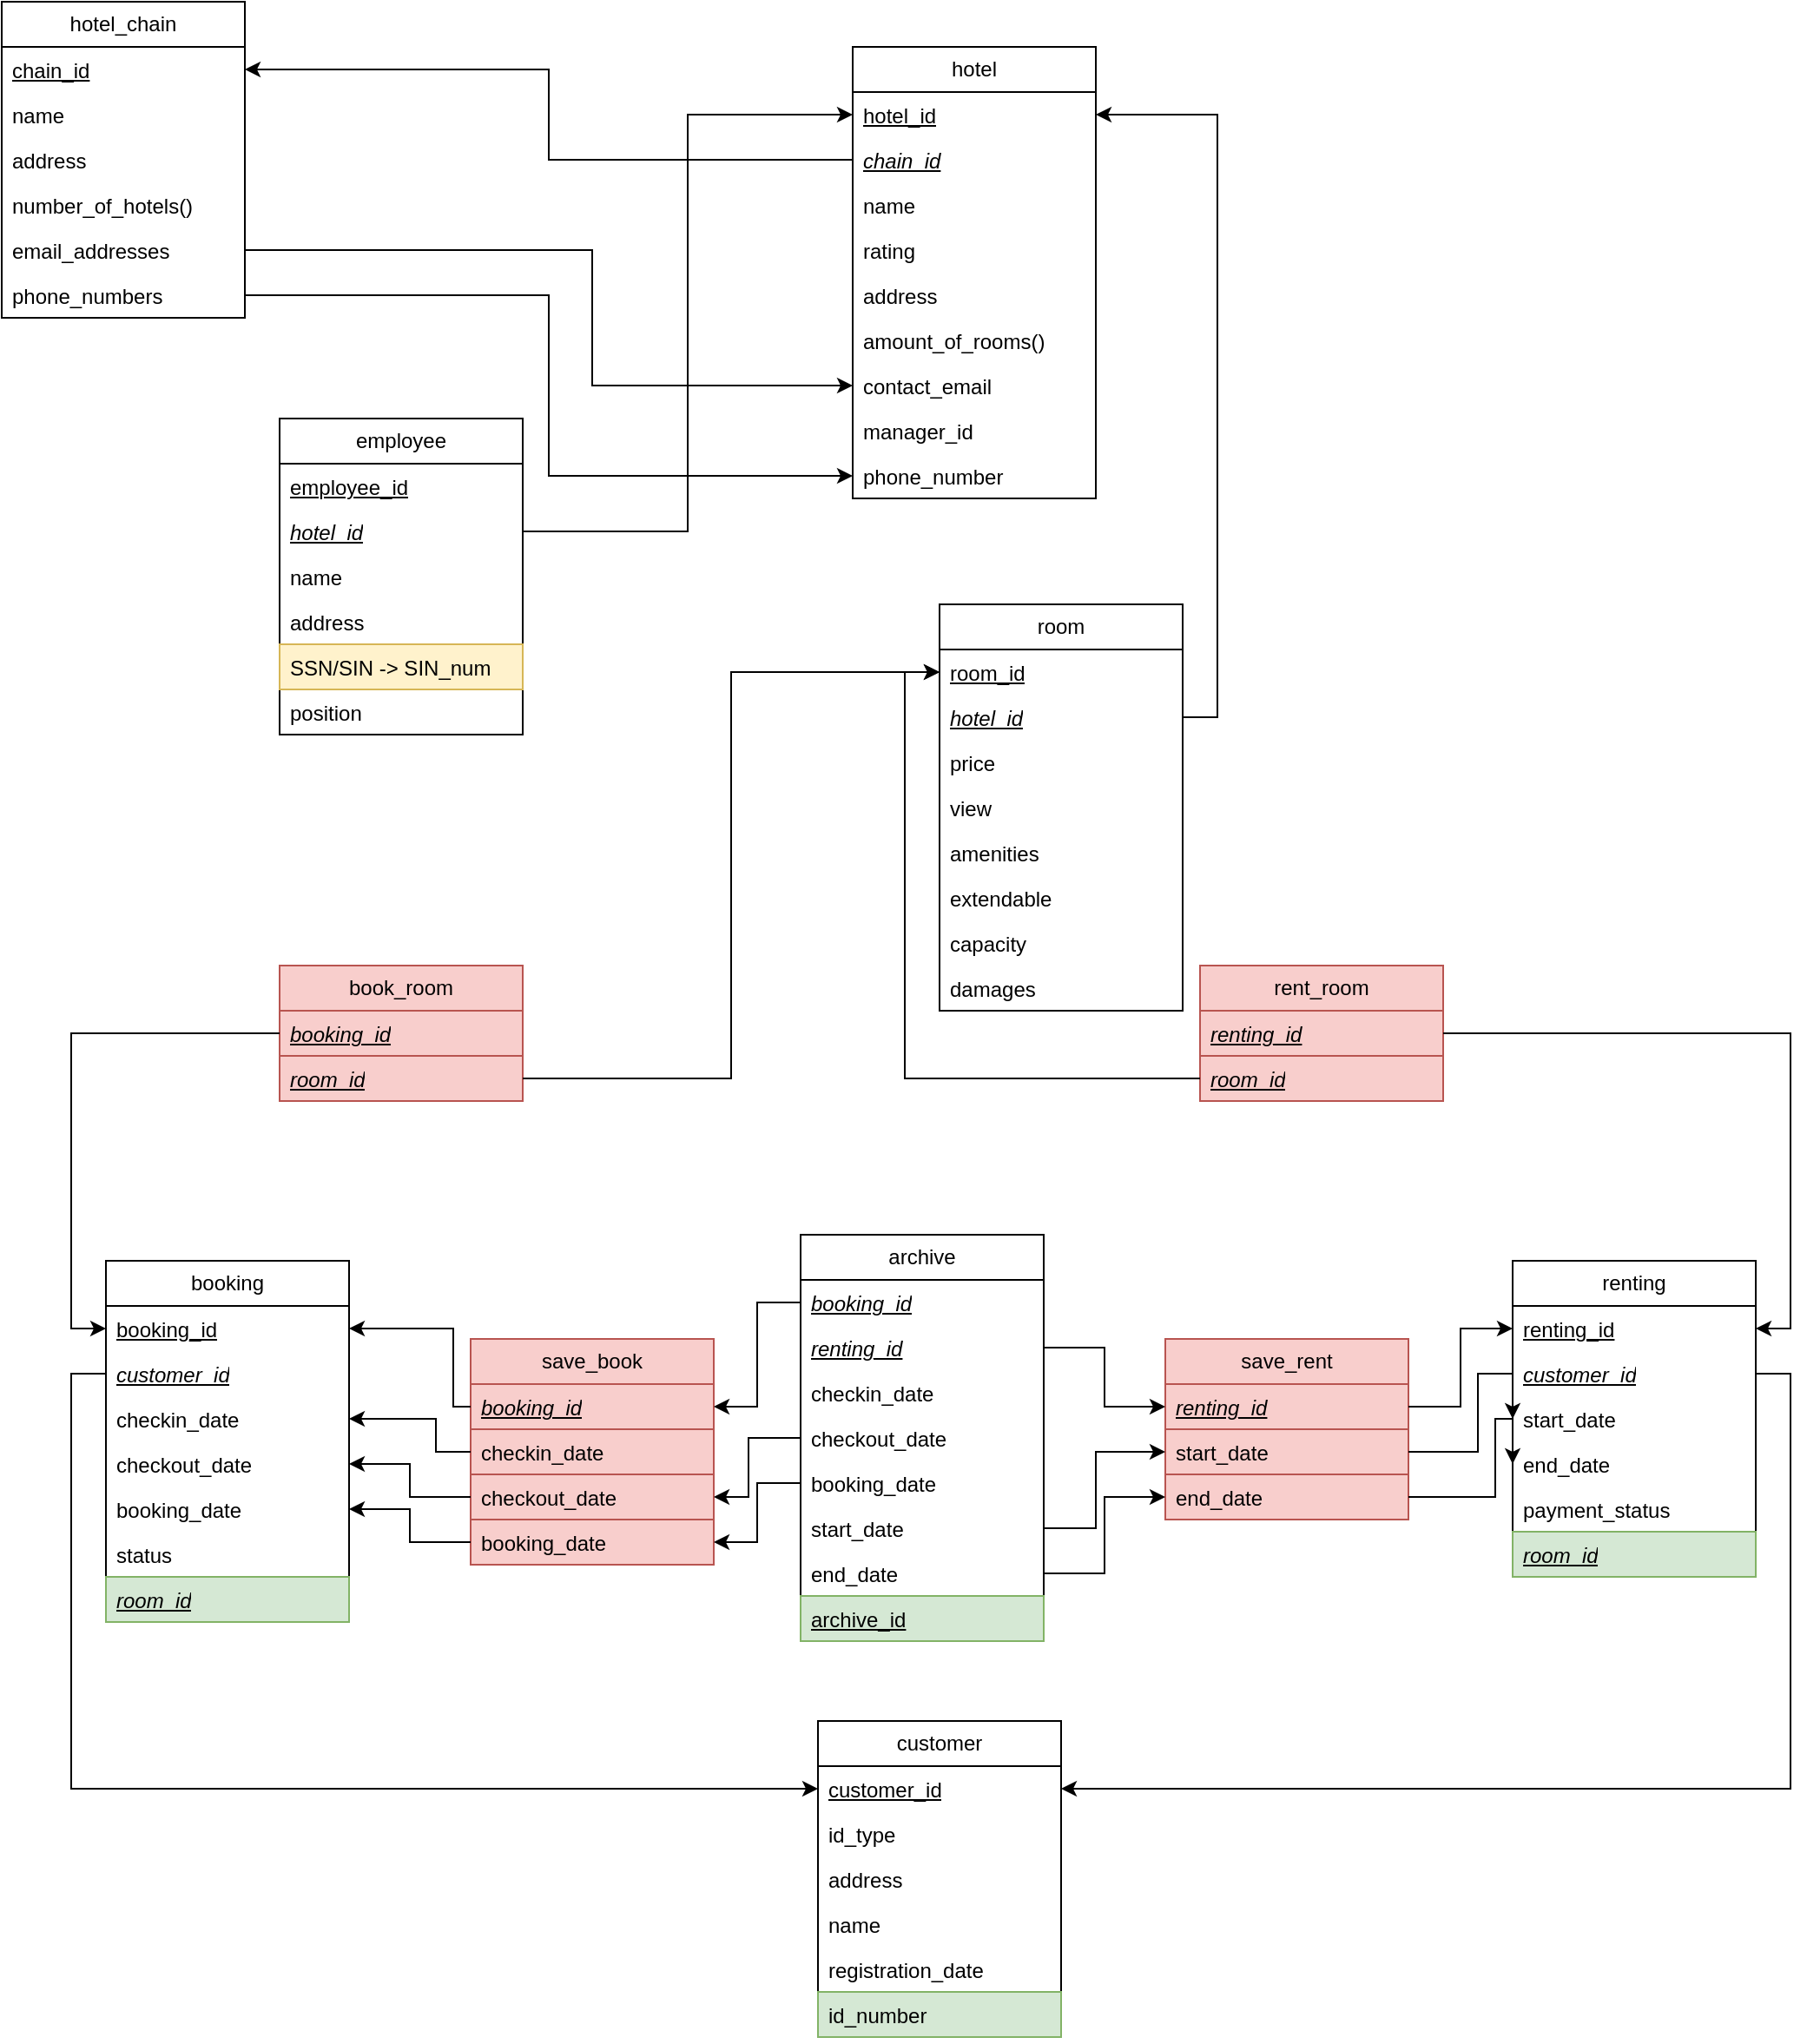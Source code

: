 <mxfile version="26.1.1">
  <diagram id="C5RBs43oDa-KdzZeNtuy" name="Page-1">
    <mxGraphModel dx="1434" dy="836" grid="1" gridSize="10" guides="1" tooltips="1" connect="1" arrows="1" fold="1" page="1" pageScale="1" pageWidth="827" pageHeight="1169" math="0" shadow="0">
      <root>
        <mxCell id="WIyWlLk6GJQsqaUBKTNV-0" />
        <mxCell id="WIyWlLk6GJQsqaUBKTNV-1" parent="WIyWlLk6GJQsqaUBKTNV-0" />
        <mxCell id="TKtBE2hmedhsCGGJbGc5-0" value="hotel_chain" style="swimlane;fontStyle=0;childLayout=stackLayout;horizontal=1;startSize=26;fillColor=none;horizontalStack=0;resizeParent=1;resizeParentMax=0;resizeLast=0;collapsible=1;marginBottom=0;whiteSpace=wrap;html=1;" parent="WIyWlLk6GJQsqaUBKTNV-1" vertex="1">
          <mxGeometry x="90" y="30" width="140" height="182" as="geometry" />
        </mxCell>
        <mxCell id="TKtBE2hmedhsCGGJbGc5-1" value="&lt;u&gt;chain_id&lt;/u&gt;" style="text;strokeColor=none;fillColor=none;align=left;verticalAlign=top;spacingLeft=4;spacingRight=4;overflow=hidden;rotatable=0;points=[[0,0.5],[1,0.5]];portConstraint=eastwest;whiteSpace=wrap;html=1;" parent="TKtBE2hmedhsCGGJbGc5-0" vertex="1">
          <mxGeometry y="26" width="140" height="26" as="geometry" />
        </mxCell>
        <mxCell id="TKtBE2hmedhsCGGJbGc5-108" value="name&lt;div&gt;&lt;br&gt;&lt;/div&gt;" style="text;strokeColor=none;fillColor=none;align=left;verticalAlign=top;spacingLeft=4;spacingRight=4;overflow=hidden;rotatable=0;points=[[0,0.5],[1,0.5]];portConstraint=eastwest;whiteSpace=wrap;html=1;" parent="TKtBE2hmedhsCGGJbGc5-0" vertex="1">
          <mxGeometry y="52" width="140" height="26" as="geometry" />
        </mxCell>
        <mxCell id="TKtBE2hmedhsCGGJbGc5-2" value="address" style="text;strokeColor=none;fillColor=none;align=left;verticalAlign=top;spacingLeft=4;spacingRight=4;overflow=hidden;rotatable=0;points=[[0,0.5],[1,0.5]];portConstraint=eastwest;whiteSpace=wrap;html=1;" parent="TKtBE2hmedhsCGGJbGc5-0" vertex="1">
          <mxGeometry y="78" width="140" height="26" as="geometry" />
        </mxCell>
        <mxCell id="TKtBE2hmedhsCGGJbGc5-3" value="number_of_hotels()" style="text;strokeColor=none;fillColor=none;align=left;verticalAlign=top;spacingLeft=4;spacingRight=4;overflow=hidden;rotatable=0;points=[[0,0.5],[1,0.5]];portConstraint=eastwest;whiteSpace=wrap;html=1;" parent="TKtBE2hmedhsCGGJbGc5-0" vertex="1">
          <mxGeometry y="104" width="140" height="26" as="geometry" />
        </mxCell>
        <mxCell id="TKtBE2hmedhsCGGJbGc5-4" value="email_addresses" style="text;strokeColor=none;fillColor=none;align=left;verticalAlign=top;spacingLeft=4;spacingRight=4;overflow=hidden;rotatable=0;points=[[0,0.5],[1,0.5]];portConstraint=eastwest;whiteSpace=wrap;html=1;" parent="TKtBE2hmedhsCGGJbGc5-0" vertex="1">
          <mxGeometry y="130" width="140" height="26" as="geometry" />
        </mxCell>
        <mxCell id="TKtBE2hmedhsCGGJbGc5-5" value="phone_numbers" style="text;strokeColor=none;fillColor=none;align=left;verticalAlign=top;spacingLeft=4;spacingRight=4;overflow=hidden;rotatable=0;points=[[0,0.5],[1,0.5]];portConstraint=eastwest;whiteSpace=wrap;html=1;" parent="TKtBE2hmedhsCGGJbGc5-0" vertex="1">
          <mxGeometry y="156" width="140" height="26" as="geometry" />
        </mxCell>
        <mxCell id="TKtBE2hmedhsCGGJbGc5-10" value="hotel" style="swimlane;fontStyle=0;childLayout=stackLayout;horizontal=1;startSize=26;fillColor=none;horizontalStack=0;resizeParent=1;resizeParentMax=0;resizeLast=0;collapsible=1;marginBottom=0;whiteSpace=wrap;html=1;" parent="WIyWlLk6GJQsqaUBKTNV-1" vertex="1">
          <mxGeometry x="580" y="56" width="140" height="260" as="geometry" />
        </mxCell>
        <mxCell id="TKtBE2hmedhsCGGJbGc5-11" value="&lt;u&gt;hotel_id&lt;/u&gt;" style="text;strokeColor=none;fillColor=none;align=left;verticalAlign=top;spacingLeft=4;spacingRight=4;overflow=hidden;rotatable=0;points=[[0,0.5],[1,0.5]];portConstraint=eastwest;whiteSpace=wrap;html=1;" parent="TKtBE2hmedhsCGGJbGc5-10" vertex="1">
          <mxGeometry y="26" width="140" height="26" as="geometry" />
        </mxCell>
        <mxCell id="d_OBysbFsnA1hWe8Sehc-2" value="&lt;u&gt;chain_id&lt;/u&gt;" style="text;strokeColor=none;fillColor=none;align=left;verticalAlign=top;spacingLeft=4;spacingRight=4;overflow=hidden;rotatable=0;points=[[0,0.5],[1,0.5]];portConstraint=eastwest;whiteSpace=wrap;html=1;fontStyle=2" parent="TKtBE2hmedhsCGGJbGc5-10" vertex="1">
          <mxGeometry y="52" width="140" height="26" as="geometry" />
        </mxCell>
        <mxCell id="TKtBE2hmedhsCGGJbGc5-12" value="name" style="text;strokeColor=none;fillColor=none;align=left;verticalAlign=top;spacingLeft=4;spacingRight=4;overflow=hidden;rotatable=0;points=[[0,0.5],[1,0.5]];portConstraint=eastwest;whiteSpace=wrap;html=1;" parent="TKtBE2hmedhsCGGJbGc5-10" vertex="1">
          <mxGeometry y="78" width="140" height="26" as="geometry" />
        </mxCell>
        <mxCell id="TKtBE2hmedhsCGGJbGc5-13" value="rating" style="text;strokeColor=none;fillColor=none;align=left;verticalAlign=top;spacingLeft=4;spacingRight=4;overflow=hidden;rotatable=0;points=[[0,0.5],[1,0.5]];portConstraint=eastwest;whiteSpace=wrap;html=1;" parent="TKtBE2hmedhsCGGJbGc5-10" vertex="1">
          <mxGeometry y="104" width="140" height="26" as="geometry" />
        </mxCell>
        <mxCell id="TKtBE2hmedhsCGGJbGc5-109" value="address" style="text;strokeColor=none;fillColor=none;align=left;verticalAlign=top;spacingLeft=4;spacingRight=4;overflow=hidden;rotatable=0;points=[[0,0.5],[1,0.5]];portConstraint=eastwest;whiteSpace=wrap;html=1;" parent="TKtBE2hmedhsCGGJbGc5-10" vertex="1">
          <mxGeometry y="130" width="140" height="26" as="geometry" />
        </mxCell>
        <mxCell id="TKtBE2hmedhsCGGJbGc5-110" value="amount_of_rooms()" style="text;strokeColor=none;fillColor=none;align=left;verticalAlign=top;spacingLeft=4;spacingRight=4;overflow=hidden;rotatable=0;points=[[0,0.5],[1,0.5]];portConstraint=eastwest;whiteSpace=wrap;html=1;" parent="TKtBE2hmedhsCGGJbGc5-10" vertex="1">
          <mxGeometry y="156" width="140" height="26" as="geometry" />
        </mxCell>
        <mxCell id="TKtBE2hmedhsCGGJbGc5-111" value="contact_email" style="text;strokeColor=none;fillColor=none;align=left;verticalAlign=top;spacingLeft=4;spacingRight=4;overflow=hidden;rotatable=0;points=[[0,0.5],[1,0.5]];portConstraint=eastwest;whiteSpace=wrap;html=1;" parent="TKtBE2hmedhsCGGJbGc5-10" vertex="1">
          <mxGeometry y="182" width="140" height="26" as="geometry" />
        </mxCell>
        <mxCell id="TKtBE2hmedhsCGGJbGc5-112" value="manager_id" style="text;strokeColor=none;fillColor=none;align=left;verticalAlign=top;spacingLeft=4;spacingRight=4;overflow=hidden;rotatable=0;points=[[0,0.5],[1,0.5]];portConstraint=eastwest;whiteSpace=wrap;html=1;" parent="TKtBE2hmedhsCGGJbGc5-10" vertex="1">
          <mxGeometry y="208" width="140" height="26" as="geometry" />
        </mxCell>
        <mxCell id="TKtBE2hmedhsCGGJbGc5-113" value="phone_number" style="text;strokeColor=none;fillColor=none;align=left;verticalAlign=top;spacingLeft=4;spacingRight=4;overflow=hidden;rotatable=0;points=[[0,0.5],[1,0.5]];portConstraint=eastwest;whiteSpace=wrap;html=1;" parent="TKtBE2hmedhsCGGJbGc5-10" vertex="1">
          <mxGeometry y="234" width="140" height="26" as="geometry" />
        </mxCell>
        <mxCell id="TKtBE2hmedhsCGGJbGc5-22" value="employee" style="swimlane;fontStyle=0;childLayout=stackLayout;horizontal=1;startSize=26;fillColor=none;horizontalStack=0;resizeParent=1;resizeParentMax=0;resizeLast=0;collapsible=1;marginBottom=0;whiteSpace=wrap;html=1;" parent="WIyWlLk6GJQsqaUBKTNV-1" vertex="1">
          <mxGeometry x="250" y="270" width="140" height="182" as="geometry" />
        </mxCell>
        <mxCell id="TKtBE2hmedhsCGGJbGc5-23" value="&lt;u&gt;employee_id&lt;/u&gt;" style="text;strokeColor=none;fillColor=none;align=left;verticalAlign=top;spacingLeft=4;spacingRight=4;overflow=hidden;rotatable=0;points=[[0,0.5],[1,0.5]];portConstraint=eastwest;whiteSpace=wrap;html=1;" parent="TKtBE2hmedhsCGGJbGc5-22" vertex="1">
          <mxGeometry y="26" width="140" height="26" as="geometry" />
        </mxCell>
        <mxCell id="d_OBysbFsnA1hWe8Sehc-0" value="&lt;u&gt;hotel_id&lt;/u&gt;" style="text;strokeColor=none;fillColor=none;align=left;verticalAlign=top;spacingLeft=4;spacingRight=4;overflow=hidden;rotatable=0;points=[[0,0.5],[1,0.5]];portConstraint=eastwest;whiteSpace=wrap;html=1;fontStyle=2" parent="TKtBE2hmedhsCGGJbGc5-22" vertex="1">
          <mxGeometry y="52" width="140" height="26" as="geometry" />
        </mxCell>
        <mxCell id="TKtBE2hmedhsCGGJbGc5-24" value="name" style="text;strokeColor=none;fillColor=none;align=left;verticalAlign=top;spacingLeft=4;spacingRight=4;overflow=hidden;rotatable=0;points=[[0,0.5],[1,0.5]];portConstraint=eastwest;whiteSpace=wrap;html=1;" parent="TKtBE2hmedhsCGGJbGc5-22" vertex="1">
          <mxGeometry y="78" width="140" height="26" as="geometry" />
        </mxCell>
        <mxCell id="TKtBE2hmedhsCGGJbGc5-25" value="address" style="text;strokeColor=none;fillColor=none;align=left;verticalAlign=top;spacingLeft=4;spacingRight=4;overflow=hidden;rotatable=0;points=[[0,0.5],[1,0.5]];portConstraint=eastwest;whiteSpace=wrap;html=1;" parent="TKtBE2hmedhsCGGJbGc5-22" vertex="1">
          <mxGeometry y="104" width="140" height="26" as="geometry" />
        </mxCell>
        <mxCell id="TKtBE2hmedhsCGGJbGc5-115" value="SSN/SIN -&amp;gt; SIN_num" style="text;strokeColor=#d6b656;fillColor=#fff2cc;align=left;verticalAlign=top;spacingLeft=4;spacingRight=4;overflow=hidden;rotatable=0;points=[[0,0.5],[1,0.5]];portConstraint=eastwest;whiteSpace=wrap;html=1;" parent="TKtBE2hmedhsCGGJbGc5-22" vertex="1">
          <mxGeometry y="130" width="140" height="26" as="geometry" />
        </mxCell>
        <mxCell id="TKtBE2hmedhsCGGJbGc5-116" value="position" style="text;strokeColor=none;fillColor=none;align=left;verticalAlign=top;spacingLeft=4;spacingRight=4;overflow=hidden;rotatable=0;points=[[0,0.5],[1,0.5]];portConstraint=eastwest;whiteSpace=wrap;html=1;" parent="TKtBE2hmedhsCGGJbGc5-22" vertex="1">
          <mxGeometry y="156" width="140" height="26" as="geometry" />
        </mxCell>
        <mxCell id="TKtBE2hmedhsCGGJbGc5-26" value="room" style="swimlane;fontStyle=0;childLayout=stackLayout;horizontal=1;startSize=26;fillColor=none;horizontalStack=0;resizeParent=1;resizeParentMax=0;resizeLast=0;collapsible=1;marginBottom=0;whiteSpace=wrap;html=1;" parent="WIyWlLk6GJQsqaUBKTNV-1" vertex="1">
          <mxGeometry x="630" y="377" width="140" height="234" as="geometry" />
        </mxCell>
        <mxCell id="TKtBE2hmedhsCGGJbGc5-27" value="&lt;u&gt;room_id&lt;/u&gt;" style="text;strokeColor=none;fillColor=none;align=left;verticalAlign=top;spacingLeft=4;spacingRight=4;overflow=hidden;rotatable=0;points=[[0,0.5],[1,0.5]];portConstraint=eastwest;whiteSpace=wrap;html=1;" parent="TKtBE2hmedhsCGGJbGc5-26" vertex="1">
          <mxGeometry y="26" width="140" height="26" as="geometry" />
        </mxCell>
        <mxCell id="d_OBysbFsnA1hWe8Sehc-8" value="&lt;u&gt;hotel_id&lt;/u&gt;" style="text;strokeColor=none;fillColor=none;align=left;verticalAlign=top;spacingLeft=4;spacingRight=4;overflow=hidden;rotatable=0;points=[[0,0.5],[1,0.5]];portConstraint=eastwest;whiteSpace=wrap;html=1;fontStyle=2" parent="TKtBE2hmedhsCGGJbGc5-26" vertex="1">
          <mxGeometry y="52" width="140" height="26" as="geometry" />
        </mxCell>
        <mxCell id="TKtBE2hmedhsCGGJbGc5-28" value="price" style="text;strokeColor=none;fillColor=none;align=left;verticalAlign=top;spacingLeft=4;spacingRight=4;overflow=hidden;rotatable=0;points=[[0,0.5],[1,0.5]];portConstraint=eastwest;whiteSpace=wrap;html=1;" parent="TKtBE2hmedhsCGGJbGc5-26" vertex="1">
          <mxGeometry y="78" width="140" height="26" as="geometry" />
        </mxCell>
        <mxCell id="TKtBE2hmedhsCGGJbGc5-29" value="view" style="text;strokeColor=none;fillColor=none;align=left;verticalAlign=top;spacingLeft=4;spacingRight=4;overflow=hidden;rotatable=0;points=[[0,0.5],[1,0.5]];portConstraint=eastwest;whiteSpace=wrap;html=1;" parent="TKtBE2hmedhsCGGJbGc5-26" vertex="1">
          <mxGeometry y="104" width="140" height="26" as="geometry" />
        </mxCell>
        <mxCell id="TKtBE2hmedhsCGGJbGc5-125" value="amenities" style="text;strokeColor=none;fillColor=none;align=left;verticalAlign=top;spacingLeft=4;spacingRight=4;overflow=hidden;rotatable=0;points=[[0,0.5],[1,0.5]];portConstraint=eastwest;whiteSpace=wrap;html=1;" parent="TKtBE2hmedhsCGGJbGc5-26" vertex="1">
          <mxGeometry y="130" width="140" height="26" as="geometry" />
        </mxCell>
        <mxCell id="TKtBE2hmedhsCGGJbGc5-126" value="extendable" style="text;strokeColor=none;fillColor=none;align=left;verticalAlign=top;spacingLeft=4;spacingRight=4;overflow=hidden;rotatable=0;points=[[0,0.5],[1,0.5]];portConstraint=eastwest;whiteSpace=wrap;html=1;" parent="TKtBE2hmedhsCGGJbGc5-26" vertex="1">
          <mxGeometry y="156" width="140" height="26" as="geometry" />
        </mxCell>
        <mxCell id="TKtBE2hmedhsCGGJbGc5-127" value="capacity" style="text;strokeColor=none;fillColor=none;align=left;verticalAlign=top;spacingLeft=4;spacingRight=4;overflow=hidden;rotatable=0;points=[[0,0.5],[1,0.5]];portConstraint=eastwest;whiteSpace=wrap;html=1;" parent="TKtBE2hmedhsCGGJbGc5-26" vertex="1">
          <mxGeometry y="182" width="140" height="26" as="geometry" />
        </mxCell>
        <mxCell id="TKtBE2hmedhsCGGJbGc5-128" value="damages" style="text;strokeColor=none;fillColor=none;align=left;verticalAlign=top;spacingLeft=4;spacingRight=4;overflow=hidden;rotatable=0;points=[[0,0.5],[1,0.5]];portConstraint=eastwest;whiteSpace=wrap;html=1;" parent="TKtBE2hmedhsCGGJbGc5-26" vertex="1">
          <mxGeometry y="208" width="140" height="26" as="geometry" />
        </mxCell>
        <mxCell id="TKtBE2hmedhsCGGJbGc5-38" value="customer" style="swimlane;fontStyle=0;childLayout=stackLayout;horizontal=1;startSize=26;fillColor=none;horizontalStack=0;resizeParent=1;resizeParentMax=0;resizeLast=0;collapsible=1;marginBottom=0;whiteSpace=wrap;html=1;" parent="WIyWlLk6GJQsqaUBKTNV-1" vertex="1">
          <mxGeometry x="560" y="1020" width="140" height="182" as="geometry" />
        </mxCell>
        <mxCell id="TKtBE2hmedhsCGGJbGc5-39" value="&lt;u&gt;customer_id&lt;/u&gt;" style="text;strokeColor=none;fillColor=none;align=left;verticalAlign=top;spacingLeft=4;spacingRight=4;overflow=hidden;rotatable=0;points=[[0,0.5],[1,0.5]];portConstraint=eastwest;whiteSpace=wrap;html=1;" parent="TKtBE2hmedhsCGGJbGc5-38" vertex="1">
          <mxGeometry y="26" width="140" height="26" as="geometry" />
        </mxCell>
        <mxCell id="TKtBE2hmedhsCGGJbGc5-135" value="id_type" style="text;strokeColor=none;fillColor=none;align=left;verticalAlign=top;spacingLeft=4;spacingRight=4;overflow=hidden;rotatable=0;points=[[0,0.5],[1,0.5]];portConstraint=eastwest;whiteSpace=wrap;html=1;" parent="TKtBE2hmedhsCGGJbGc5-38" vertex="1">
          <mxGeometry y="52" width="140" height="26" as="geometry" />
        </mxCell>
        <mxCell id="TKtBE2hmedhsCGGJbGc5-41" value="address" style="text;strokeColor=none;fillColor=none;align=left;verticalAlign=top;spacingLeft=4;spacingRight=4;overflow=hidden;rotatable=0;points=[[0,0.5],[1,0.5]];portConstraint=eastwest;whiteSpace=wrap;html=1;" parent="TKtBE2hmedhsCGGJbGc5-38" vertex="1">
          <mxGeometry y="78" width="140" height="26" as="geometry" />
        </mxCell>
        <mxCell id="TKtBE2hmedhsCGGJbGc5-40" value="name" style="text;strokeColor=none;fillColor=none;align=left;verticalAlign=top;spacingLeft=4;spacingRight=4;overflow=hidden;rotatable=0;points=[[0,0.5],[1,0.5]];portConstraint=eastwest;whiteSpace=wrap;html=1;" parent="TKtBE2hmedhsCGGJbGc5-38" vertex="1">
          <mxGeometry y="104" width="140" height="26" as="geometry" />
        </mxCell>
        <mxCell id="TKtBE2hmedhsCGGJbGc5-136" value="registration_date" style="text;strokeColor=none;fillColor=none;align=left;verticalAlign=top;spacingLeft=4;spacingRight=4;overflow=hidden;rotatable=0;points=[[0,0.5],[1,0.5]];portConstraint=eastwest;whiteSpace=wrap;html=1;" parent="TKtBE2hmedhsCGGJbGc5-38" vertex="1">
          <mxGeometry y="130" width="140" height="26" as="geometry" />
        </mxCell>
        <mxCell id="kl_5KcKAhGNMKmZTsSeR-0" value="id_number" style="text;strokeColor=#82b366;fillColor=#d5e8d4;align=left;verticalAlign=top;spacingLeft=4;spacingRight=4;overflow=hidden;rotatable=0;points=[[0,0.5],[1,0.5]];portConstraint=eastwest;whiteSpace=wrap;html=1;" vertex="1" parent="TKtBE2hmedhsCGGJbGc5-38">
          <mxGeometry y="156" width="140" height="26" as="geometry" />
        </mxCell>
        <mxCell id="TKtBE2hmedhsCGGJbGc5-42" value="archive" style="swimlane;fontStyle=0;childLayout=stackLayout;horizontal=1;startSize=26;fillColor=none;horizontalStack=0;resizeParent=1;resizeParentMax=0;resizeLast=0;collapsible=1;marginBottom=0;whiteSpace=wrap;html=1;" parent="WIyWlLk6GJQsqaUBKTNV-1" vertex="1">
          <mxGeometry x="550" y="740" width="140" height="234" as="geometry" />
        </mxCell>
        <mxCell id="TKtBE2hmedhsCGGJbGc5-43" value="booking_id" style="text;strokeColor=none;fillColor=none;align=left;verticalAlign=top;spacingLeft=4;spacingRight=4;overflow=hidden;rotatable=0;points=[[0,0.5],[1,0.5]];portConstraint=eastwest;whiteSpace=wrap;html=1;fontStyle=6" parent="TKtBE2hmedhsCGGJbGc5-42" vertex="1">
          <mxGeometry y="26" width="140" height="26" as="geometry" />
        </mxCell>
        <mxCell id="TKtBE2hmedhsCGGJbGc5-44" value="renting_id" style="text;strokeColor=none;fillColor=none;align=left;verticalAlign=top;spacingLeft=4;spacingRight=4;overflow=hidden;rotatable=0;points=[[0,0.5],[1,0.5]];portConstraint=eastwest;whiteSpace=wrap;html=1;fontStyle=6" parent="TKtBE2hmedhsCGGJbGc5-42" vertex="1">
          <mxGeometry y="52" width="140" height="26" as="geometry" />
        </mxCell>
        <mxCell id="TKtBE2hmedhsCGGJbGc5-45" value="checkin_date" style="text;strokeColor=none;fillColor=none;align=left;verticalAlign=top;spacingLeft=4;spacingRight=4;overflow=hidden;rotatable=0;points=[[0,0.5],[1,0.5]];portConstraint=eastwest;whiteSpace=wrap;html=1;" parent="TKtBE2hmedhsCGGJbGc5-42" vertex="1">
          <mxGeometry y="78" width="140" height="26" as="geometry" />
        </mxCell>
        <mxCell id="TKtBE2hmedhsCGGJbGc5-163" value="checkout_date" style="text;strokeColor=none;fillColor=none;align=left;verticalAlign=top;spacingLeft=4;spacingRight=4;overflow=hidden;rotatable=0;points=[[0,0.5],[1,0.5]];portConstraint=eastwest;whiteSpace=wrap;html=1;" parent="TKtBE2hmedhsCGGJbGc5-42" vertex="1">
          <mxGeometry y="104" width="140" height="26" as="geometry" />
        </mxCell>
        <mxCell id="TKtBE2hmedhsCGGJbGc5-164" value="booking_date" style="text;strokeColor=none;fillColor=none;align=left;verticalAlign=top;spacingLeft=4;spacingRight=4;overflow=hidden;rotatable=0;points=[[0,0.5],[1,0.5]];portConstraint=eastwest;whiteSpace=wrap;html=1;" parent="TKtBE2hmedhsCGGJbGc5-42" vertex="1">
          <mxGeometry y="130" width="140" height="26" as="geometry" />
        </mxCell>
        <mxCell id="TKtBE2hmedhsCGGJbGc5-165" value="start_date" style="text;strokeColor=none;fillColor=none;align=left;verticalAlign=top;spacingLeft=4;spacingRight=4;overflow=hidden;rotatable=0;points=[[0,0.5],[1,0.5]];portConstraint=eastwest;whiteSpace=wrap;html=1;" parent="TKtBE2hmedhsCGGJbGc5-42" vertex="1">
          <mxGeometry y="156" width="140" height="26" as="geometry" />
        </mxCell>
        <mxCell id="TKtBE2hmedhsCGGJbGc5-166" value="end_date" style="text;strokeColor=none;fillColor=none;align=left;verticalAlign=top;spacingLeft=4;spacingRight=4;overflow=hidden;rotatable=0;points=[[0,0.5],[1,0.5]];portConstraint=eastwest;whiteSpace=wrap;html=1;" parent="TKtBE2hmedhsCGGJbGc5-42" vertex="1">
          <mxGeometry y="182" width="140" height="26" as="geometry" />
        </mxCell>
        <mxCell id="kl_5KcKAhGNMKmZTsSeR-4" value="&lt;u&gt;archive_id&lt;/u&gt;" style="text;strokeColor=#82b366;fillColor=#d5e8d4;align=left;verticalAlign=top;spacingLeft=4;spacingRight=4;overflow=hidden;rotatable=0;points=[[0,0.5],[1,0.5]];portConstraint=eastwest;whiteSpace=wrap;html=1;" vertex="1" parent="TKtBE2hmedhsCGGJbGc5-42">
          <mxGeometry y="208" width="140" height="26" as="geometry" />
        </mxCell>
        <mxCell id="TKtBE2hmedhsCGGJbGc5-51" value="booking" style="swimlane;fontStyle=0;childLayout=stackLayout;horizontal=1;startSize=26;fillColor=none;horizontalStack=0;resizeParent=1;resizeParentMax=0;resizeLast=0;collapsible=1;marginBottom=0;whiteSpace=wrap;html=1;" parent="WIyWlLk6GJQsqaUBKTNV-1" vertex="1">
          <mxGeometry x="150" y="755" width="140" height="208" as="geometry" />
        </mxCell>
        <mxCell id="TKtBE2hmedhsCGGJbGc5-52" value="&lt;u&gt;booking_id&lt;/u&gt;" style="text;strokeColor=none;fillColor=none;align=left;verticalAlign=top;spacingLeft=4;spacingRight=4;overflow=hidden;rotatable=0;points=[[0,0.5],[1,0.5]];portConstraint=eastwest;whiteSpace=wrap;html=1;" parent="TKtBE2hmedhsCGGJbGc5-51" vertex="1">
          <mxGeometry y="26" width="140" height="26" as="geometry" />
        </mxCell>
        <mxCell id="d_OBysbFsnA1hWe8Sehc-15" value="&lt;u&gt;customer_id&lt;/u&gt;" style="text;strokeColor=none;fillColor=none;align=left;verticalAlign=top;spacingLeft=4;spacingRight=4;overflow=hidden;rotatable=0;points=[[0,0.5],[1,0.5]];portConstraint=eastwest;whiteSpace=wrap;html=1;fontStyle=2" parent="TKtBE2hmedhsCGGJbGc5-51" vertex="1">
          <mxGeometry y="52" width="140" height="26" as="geometry" />
        </mxCell>
        <mxCell id="TKtBE2hmedhsCGGJbGc5-55" value="&lt;div&gt;checkin_date&lt;/div&gt;" style="text;strokeColor=none;fillColor=none;align=left;verticalAlign=top;spacingLeft=4;spacingRight=4;overflow=hidden;rotatable=0;points=[[0,0.5],[1,0.5]];portConstraint=eastwest;whiteSpace=wrap;html=1;" parent="TKtBE2hmedhsCGGJbGc5-51" vertex="1">
          <mxGeometry y="78" width="140" height="26" as="geometry" />
        </mxCell>
        <mxCell id="TKtBE2hmedhsCGGJbGc5-130" value="&lt;div&gt;checkout_date&lt;/div&gt;" style="text;strokeColor=none;fillColor=none;align=left;verticalAlign=top;spacingLeft=4;spacingRight=4;overflow=hidden;rotatable=0;points=[[0,0.5],[1,0.5]];portConstraint=eastwest;whiteSpace=wrap;html=1;" parent="TKtBE2hmedhsCGGJbGc5-51" vertex="1">
          <mxGeometry y="104" width="140" height="26" as="geometry" />
        </mxCell>
        <mxCell id="TKtBE2hmedhsCGGJbGc5-131" value="&lt;div&gt;booking_date&lt;/div&gt;" style="text;strokeColor=none;fillColor=none;align=left;verticalAlign=top;spacingLeft=4;spacingRight=4;overflow=hidden;rotatable=0;points=[[0,0.5],[1,0.5]];portConstraint=eastwest;whiteSpace=wrap;html=1;" parent="TKtBE2hmedhsCGGJbGc5-51" vertex="1">
          <mxGeometry y="130" width="140" height="26" as="geometry" />
        </mxCell>
        <mxCell id="TKtBE2hmedhsCGGJbGc5-132" value="&lt;div&gt;status&lt;/div&gt;" style="text;strokeColor=none;fillColor=none;align=left;verticalAlign=top;spacingLeft=4;spacingRight=4;overflow=hidden;rotatable=0;points=[[0,0.5],[1,0.5]];portConstraint=eastwest;whiteSpace=wrap;html=1;" parent="TKtBE2hmedhsCGGJbGc5-51" vertex="1">
          <mxGeometry y="156" width="140" height="26" as="geometry" />
        </mxCell>
        <mxCell id="kl_5KcKAhGNMKmZTsSeR-1" value="&lt;u&gt;room_id&lt;/u&gt;" style="text;strokeColor=#82b366;fillColor=#d5e8d4;align=left;verticalAlign=top;spacingLeft=4;spacingRight=4;overflow=hidden;rotatable=0;points=[[0,0.5],[1,0.5]];portConstraint=eastwest;whiteSpace=wrap;html=1;" vertex="1" parent="TKtBE2hmedhsCGGJbGc5-51">
          <mxGeometry y="182" width="140" height="26" as="geometry" />
        </mxCell>
        <mxCell id="TKtBE2hmedhsCGGJbGc5-57" value="renting" style="swimlane;fontStyle=0;childLayout=stackLayout;horizontal=1;startSize=26;fillColor=none;horizontalStack=0;resizeParent=1;resizeParentMax=0;resizeLast=0;collapsible=1;marginBottom=0;whiteSpace=wrap;html=1;" parent="WIyWlLk6GJQsqaUBKTNV-1" vertex="1">
          <mxGeometry x="960" y="755" width="140" height="182" as="geometry" />
        </mxCell>
        <mxCell id="TKtBE2hmedhsCGGJbGc5-58" value="&lt;u&gt;renting_id&lt;/u&gt;" style="text;strokeColor=none;fillColor=none;align=left;verticalAlign=top;spacingLeft=4;spacingRight=4;overflow=hidden;rotatable=0;points=[[0,0.5],[1,0.5]];portConstraint=eastwest;whiteSpace=wrap;html=1;" parent="TKtBE2hmedhsCGGJbGc5-57" vertex="1">
          <mxGeometry y="26" width="140" height="26" as="geometry" />
        </mxCell>
        <mxCell id="d_OBysbFsnA1hWe8Sehc-12" value="&lt;u&gt;customer_id&lt;/u&gt;" style="text;strokeColor=none;fillColor=none;align=left;verticalAlign=top;spacingLeft=4;spacingRight=4;overflow=hidden;rotatable=0;points=[[0,0.5],[1,0.5]];portConstraint=eastwest;whiteSpace=wrap;html=1;fontStyle=2" parent="TKtBE2hmedhsCGGJbGc5-57" vertex="1">
          <mxGeometry y="52" width="140" height="26" as="geometry" />
        </mxCell>
        <mxCell id="TKtBE2hmedhsCGGJbGc5-61" value="&lt;div&gt;start_date&lt;/div&gt;" style="text;strokeColor=none;fillColor=none;align=left;verticalAlign=top;spacingLeft=4;spacingRight=4;overflow=hidden;rotatable=0;points=[[0,0.5],[1,0.5]];portConstraint=eastwest;whiteSpace=wrap;html=1;" parent="TKtBE2hmedhsCGGJbGc5-57" vertex="1">
          <mxGeometry y="78" width="140" height="26" as="geometry" />
        </mxCell>
        <mxCell id="TKtBE2hmedhsCGGJbGc5-133" value="&lt;div&gt;end_date&lt;/div&gt;" style="text;strokeColor=none;fillColor=none;align=left;verticalAlign=top;spacingLeft=4;spacingRight=4;overflow=hidden;rotatable=0;points=[[0,0.5],[1,0.5]];portConstraint=eastwest;whiteSpace=wrap;html=1;" parent="TKtBE2hmedhsCGGJbGc5-57" vertex="1">
          <mxGeometry y="104" width="140" height="26" as="geometry" />
        </mxCell>
        <mxCell id="TKtBE2hmedhsCGGJbGc5-134" value="&lt;div&gt;payment_status&lt;/div&gt;" style="text;strokeColor=none;fillColor=none;align=left;verticalAlign=top;spacingLeft=4;spacingRight=4;overflow=hidden;rotatable=0;points=[[0,0.5],[1,0.5]];portConstraint=eastwest;whiteSpace=wrap;html=1;" parent="TKtBE2hmedhsCGGJbGc5-57" vertex="1">
          <mxGeometry y="130" width="140" height="26" as="geometry" />
        </mxCell>
        <mxCell id="kl_5KcKAhGNMKmZTsSeR-3" value="&lt;u&gt;&lt;i&gt;room_id&lt;/i&gt;&lt;/u&gt;" style="text;strokeColor=#82b366;fillColor=#d5e8d4;align=left;verticalAlign=top;spacingLeft=4;spacingRight=4;overflow=hidden;rotatable=0;points=[[0,0.5],[1,0.5]];portConstraint=eastwest;whiteSpace=wrap;html=1;" vertex="1" parent="TKtBE2hmedhsCGGJbGc5-57">
          <mxGeometry y="156" width="140" height="26" as="geometry" />
        </mxCell>
        <mxCell id="TKtBE2hmedhsCGGJbGc5-62" value="book_room" style="swimlane;fontStyle=0;childLayout=stackLayout;horizontal=1;startSize=26;fillColor=#f8cecc;horizontalStack=0;resizeParent=1;resizeParentMax=0;resizeLast=0;collapsible=1;marginBottom=0;whiteSpace=wrap;html=1;strokeColor=#b85450;" parent="WIyWlLk6GJQsqaUBKTNV-1" vertex="1">
          <mxGeometry x="250" y="585" width="140" height="78" as="geometry" />
        </mxCell>
        <mxCell id="TKtBE2hmedhsCGGJbGc5-63" value="&lt;u&gt;booking_id&lt;/u&gt;" style="text;strokeColor=#b85450;fillColor=#f8cecc;align=left;verticalAlign=top;spacingLeft=4;spacingRight=4;overflow=hidden;rotatable=0;points=[[0,0.5],[1,0.5]];portConstraint=eastwest;whiteSpace=wrap;html=1;fontStyle=2" parent="TKtBE2hmedhsCGGJbGc5-62" vertex="1">
          <mxGeometry y="26" width="140" height="26" as="geometry" />
        </mxCell>
        <mxCell id="TKtBE2hmedhsCGGJbGc5-64" value="&lt;u&gt;room_id&lt;/u&gt;" style="text;strokeColor=#b85450;fillColor=#f8cecc;align=left;verticalAlign=top;spacingLeft=4;spacingRight=4;overflow=hidden;rotatable=0;points=[[0,0.5],[1,0.5]];portConstraint=eastwest;whiteSpace=wrap;html=1;fontStyle=2" parent="TKtBE2hmedhsCGGJbGc5-62" vertex="1">
          <mxGeometry y="52" width="140" height="26" as="geometry" />
        </mxCell>
        <mxCell id="TKtBE2hmedhsCGGJbGc5-66" value="rent_room" style="swimlane;fontStyle=0;childLayout=stackLayout;horizontal=1;startSize=26;fillColor=#f8cecc;horizontalStack=0;resizeParent=1;resizeParentMax=0;resizeLast=0;collapsible=1;marginBottom=0;whiteSpace=wrap;html=1;strokeColor=#b85450;" parent="WIyWlLk6GJQsqaUBKTNV-1" vertex="1">
          <mxGeometry x="780" y="585" width="140" height="78" as="geometry" />
        </mxCell>
        <mxCell id="TKtBE2hmedhsCGGJbGc5-67" value="&lt;div&gt;&lt;u&gt;renting_id&lt;/u&gt;&lt;/div&gt;" style="text;strokeColor=#b85450;fillColor=#f8cecc;align=left;verticalAlign=top;spacingLeft=4;spacingRight=4;overflow=hidden;rotatable=0;points=[[0,0.5],[1,0.5]];portConstraint=eastwest;whiteSpace=wrap;html=1;fontStyle=2" parent="TKtBE2hmedhsCGGJbGc5-66" vertex="1">
          <mxGeometry y="26" width="140" height="26" as="geometry" />
        </mxCell>
        <mxCell id="TKtBE2hmedhsCGGJbGc5-68" value="&lt;u&gt;room_id&lt;/u&gt;" style="text;strokeColor=#b85450;fillColor=#f8cecc;align=left;verticalAlign=top;spacingLeft=4;spacingRight=4;overflow=hidden;rotatable=0;points=[[0,0.5],[1,0.5]];portConstraint=eastwest;whiteSpace=wrap;html=1;fontStyle=2" parent="TKtBE2hmedhsCGGJbGc5-66" vertex="1">
          <mxGeometry y="52" width="140" height="26" as="geometry" />
        </mxCell>
        <mxCell id="TKtBE2hmedhsCGGJbGc5-100" style="edgeStyle=orthogonalEdgeStyle;rounded=0;orthogonalLoop=1;jettySize=auto;html=1;exitX=0;exitY=0.5;exitDx=0;exitDy=0;entryX=0;entryY=0.5;entryDx=0;entryDy=0;" parent="WIyWlLk6GJQsqaUBKTNV-1" source="TKtBE2hmedhsCGGJbGc5-63" target="TKtBE2hmedhsCGGJbGc5-52" edge="1">
          <mxGeometry relative="1" as="geometry" />
        </mxCell>
        <mxCell id="TKtBE2hmedhsCGGJbGc5-101" style="edgeStyle=orthogonalEdgeStyle;rounded=0;orthogonalLoop=1;jettySize=auto;html=1;exitX=1;exitY=0.5;exitDx=0;exitDy=0;entryX=0;entryY=0.5;entryDx=0;entryDy=0;" parent="WIyWlLk6GJQsqaUBKTNV-1" source="TKtBE2hmedhsCGGJbGc5-64" target="TKtBE2hmedhsCGGJbGc5-27" edge="1">
          <mxGeometry relative="1" as="geometry" />
        </mxCell>
        <mxCell id="TKtBE2hmedhsCGGJbGc5-102" style="edgeStyle=orthogonalEdgeStyle;rounded=0;orthogonalLoop=1;jettySize=auto;html=1;exitX=0;exitY=0.5;exitDx=0;exitDy=0;entryX=0;entryY=0.5;entryDx=0;entryDy=0;" parent="WIyWlLk6GJQsqaUBKTNV-1" source="TKtBE2hmedhsCGGJbGc5-68" target="TKtBE2hmedhsCGGJbGc5-27" edge="1">
          <mxGeometry relative="1" as="geometry" />
        </mxCell>
        <mxCell id="TKtBE2hmedhsCGGJbGc5-107" style="edgeStyle=orthogonalEdgeStyle;rounded=0;orthogonalLoop=1;jettySize=auto;html=1;exitX=1;exitY=0.5;exitDx=0;exitDy=0;entryX=1;entryY=0.5;entryDx=0;entryDy=0;" parent="WIyWlLk6GJQsqaUBKTNV-1" source="TKtBE2hmedhsCGGJbGc5-67" target="TKtBE2hmedhsCGGJbGc5-58" edge="1">
          <mxGeometry relative="1" as="geometry" />
        </mxCell>
        <mxCell id="TKtBE2hmedhsCGGJbGc5-149" value="save_book" style="swimlane;fontStyle=0;childLayout=stackLayout;horizontal=1;startSize=26;fillColor=#f8cecc;horizontalStack=0;resizeParent=1;resizeParentMax=0;resizeLast=0;collapsible=1;marginBottom=0;whiteSpace=wrap;html=1;strokeColor=#b85450;" parent="WIyWlLk6GJQsqaUBKTNV-1" vertex="1">
          <mxGeometry x="360" y="800" width="140" height="130" as="geometry" />
        </mxCell>
        <mxCell id="TKtBE2hmedhsCGGJbGc5-150" value="booking_id" style="text;strokeColor=#b85450;fillColor=#f8cecc;align=left;verticalAlign=top;spacingLeft=4;spacingRight=4;overflow=hidden;rotatable=0;points=[[0,0.5],[1,0.5]];portConstraint=eastwest;whiteSpace=wrap;html=1;fontStyle=6" parent="TKtBE2hmedhsCGGJbGc5-149" vertex="1">
          <mxGeometry y="26" width="140" height="26" as="geometry" />
        </mxCell>
        <mxCell id="TKtBE2hmedhsCGGJbGc5-151" value="checkin_date" style="text;strokeColor=#b85450;fillColor=#f8cecc;align=left;verticalAlign=top;spacingLeft=4;spacingRight=4;overflow=hidden;rotatable=0;points=[[0,0.5],[1,0.5]];portConstraint=eastwest;whiteSpace=wrap;html=1;" parent="TKtBE2hmedhsCGGJbGc5-149" vertex="1">
          <mxGeometry y="52" width="140" height="26" as="geometry" />
        </mxCell>
        <mxCell id="TKtBE2hmedhsCGGJbGc5-152" value="checkout_date" style="text;strokeColor=#b85450;fillColor=#f8cecc;align=left;verticalAlign=top;spacingLeft=4;spacingRight=4;overflow=hidden;rotatable=0;points=[[0,0.5],[1,0.5]];portConstraint=eastwest;whiteSpace=wrap;html=1;" parent="TKtBE2hmedhsCGGJbGc5-149" vertex="1">
          <mxGeometry y="78" width="140" height="26" as="geometry" />
        </mxCell>
        <mxCell id="TKtBE2hmedhsCGGJbGc5-167" value="booking_date" style="text;strokeColor=#b85450;fillColor=#f8cecc;align=left;verticalAlign=top;spacingLeft=4;spacingRight=4;overflow=hidden;rotatable=0;points=[[0,0.5],[1,0.5]];portConstraint=eastwest;whiteSpace=wrap;html=1;" parent="TKtBE2hmedhsCGGJbGc5-149" vertex="1">
          <mxGeometry y="104" width="140" height="26" as="geometry" />
        </mxCell>
        <mxCell id="TKtBE2hmedhsCGGJbGc5-153" value="save_rent" style="swimlane;fontStyle=0;childLayout=stackLayout;horizontal=1;startSize=26;fillColor=#f8cecc;horizontalStack=0;resizeParent=1;resizeParentMax=0;resizeLast=0;collapsible=1;marginBottom=0;whiteSpace=wrap;html=1;strokeColor=#b85450;" parent="WIyWlLk6GJQsqaUBKTNV-1" vertex="1">
          <mxGeometry x="760" y="800" width="140" height="104" as="geometry" />
        </mxCell>
        <mxCell id="TKtBE2hmedhsCGGJbGc5-154" value="renting_id" style="text;strokeColor=#b85450;fillColor=#f8cecc;align=left;verticalAlign=top;spacingLeft=4;spacingRight=4;overflow=hidden;rotatable=0;points=[[0,0.5],[1,0.5]];portConstraint=eastwest;whiteSpace=wrap;html=1;fontStyle=6" parent="TKtBE2hmedhsCGGJbGc5-153" vertex="1">
          <mxGeometry y="26" width="140" height="26" as="geometry" />
        </mxCell>
        <mxCell id="TKtBE2hmedhsCGGJbGc5-155" value="start_date" style="text;strokeColor=#b85450;fillColor=#f8cecc;align=left;verticalAlign=top;spacingLeft=4;spacingRight=4;overflow=hidden;rotatable=0;points=[[0,0.5],[1,0.5]];portConstraint=eastwest;whiteSpace=wrap;html=1;" parent="TKtBE2hmedhsCGGJbGc5-153" vertex="1">
          <mxGeometry y="52" width="140" height="26" as="geometry" />
        </mxCell>
        <mxCell id="TKtBE2hmedhsCGGJbGc5-156" value="end_date" style="text;strokeColor=#b85450;fillColor=#f8cecc;align=left;verticalAlign=top;spacingLeft=4;spacingRight=4;overflow=hidden;rotatable=0;points=[[0,0.5],[1,0.5]];portConstraint=eastwest;whiteSpace=wrap;html=1;" parent="TKtBE2hmedhsCGGJbGc5-153" vertex="1">
          <mxGeometry y="78" width="140" height="26" as="geometry" />
        </mxCell>
        <mxCell id="TKtBE2hmedhsCGGJbGc5-169" style="edgeStyle=orthogonalEdgeStyle;rounded=0;orthogonalLoop=1;jettySize=auto;html=1;exitX=0;exitY=0.5;exitDx=0;exitDy=0;entryX=1;entryY=0.5;entryDx=0;entryDy=0;" parent="WIyWlLk6GJQsqaUBKTNV-1" source="TKtBE2hmedhsCGGJbGc5-150" target="TKtBE2hmedhsCGGJbGc5-52" edge="1">
          <mxGeometry relative="1" as="geometry">
            <Array as="points">
              <mxPoint x="350" y="839" />
              <mxPoint x="350" y="794" />
            </Array>
          </mxGeometry>
        </mxCell>
        <mxCell id="TKtBE2hmedhsCGGJbGc5-170" style="edgeStyle=orthogonalEdgeStyle;rounded=0;orthogonalLoop=1;jettySize=auto;html=1;exitX=0;exitY=0.5;exitDx=0;exitDy=0;entryX=1;entryY=0.5;entryDx=0;entryDy=0;" parent="WIyWlLk6GJQsqaUBKTNV-1" source="TKtBE2hmedhsCGGJbGc5-151" target="TKtBE2hmedhsCGGJbGc5-55" edge="1">
          <mxGeometry relative="1" as="geometry">
            <Array as="points">
              <mxPoint x="340" y="865" />
              <mxPoint x="340" y="846" />
            </Array>
            <mxPoint x="320" y="860" as="targetPoint" />
          </mxGeometry>
        </mxCell>
        <mxCell id="TKtBE2hmedhsCGGJbGc5-171" style="edgeStyle=orthogonalEdgeStyle;rounded=0;orthogonalLoop=1;jettySize=auto;html=1;exitX=0;exitY=0.5;exitDx=0;exitDy=0;entryX=1;entryY=0.5;entryDx=0;entryDy=0;" parent="WIyWlLk6GJQsqaUBKTNV-1" source="TKtBE2hmedhsCGGJbGc5-152" target="TKtBE2hmedhsCGGJbGc5-130" edge="1">
          <mxGeometry relative="1" as="geometry" />
        </mxCell>
        <mxCell id="Xz_iBQL5x4m6l3tIq6zN-0" style="edgeStyle=orthogonalEdgeStyle;rounded=0;orthogonalLoop=1;jettySize=auto;html=1;exitX=0;exitY=0.5;exitDx=0;exitDy=0;entryX=1;entryY=0.5;entryDx=0;entryDy=0;" parent="WIyWlLk6GJQsqaUBKTNV-1" source="TKtBE2hmedhsCGGJbGc5-43" target="TKtBE2hmedhsCGGJbGc5-150" edge="1">
          <mxGeometry relative="1" as="geometry" />
        </mxCell>
        <mxCell id="Xz_iBQL5x4m6l3tIq6zN-1" style="edgeStyle=orthogonalEdgeStyle;rounded=0;orthogonalLoop=1;jettySize=auto;html=1;exitX=1;exitY=0.5;exitDx=0;exitDy=0;entryX=0;entryY=0.5;entryDx=0;entryDy=0;" parent="WIyWlLk6GJQsqaUBKTNV-1" source="TKtBE2hmedhsCGGJbGc5-44" target="TKtBE2hmedhsCGGJbGc5-154" edge="1">
          <mxGeometry relative="1" as="geometry" />
        </mxCell>
        <mxCell id="Xz_iBQL5x4m6l3tIq6zN-3" style="edgeStyle=orthogonalEdgeStyle;rounded=0;orthogonalLoop=1;jettySize=auto;html=1;exitX=1;exitY=0.5;exitDx=0;exitDy=0;entryX=0;entryY=0.5;entryDx=0;entryDy=0;" parent="WIyWlLk6GJQsqaUBKTNV-1" source="TKtBE2hmedhsCGGJbGc5-166" target="TKtBE2hmedhsCGGJbGc5-156" edge="1">
          <mxGeometry relative="1" as="geometry" />
        </mxCell>
        <mxCell id="Xz_iBQL5x4m6l3tIq6zN-4" style="edgeStyle=orthogonalEdgeStyle;rounded=0;orthogonalLoop=1;jettySize=auto;html=1;exitX=1;exitY=0.5;exitDx=0;exitDy=0;entryX=0;entryY=0.5;entryDx=0;entryDy=0;" parent="WIyWlLk6GJQsqaUBKTNV-1" source="TKtBE2hmedhsCGGJbGc5-165" target="TKtBE2hmedhsCGGJbGc5-155" edge="1">
          <mxGeometry relative="1" as="geometry">
            <Array as="points">
              <mxPoint x="720" y="909" />
              <mxPoint x="720" y="865" />
            </Array>
          </mxGeometry>
        </mxCell>
        <mxCell id="Xz_iBQL5x4m6l3tIq6zN-5" style="edgeStyle=orthogonalEdgeStyle;rounded=0;orthogonalLoop=1;jettySize=auto;html=1;exitX=0;exitY=0.5;exitDx=0;exitDy=0;entryX=1;entryY=0.5;entryDx=0;entryDy=0;" parent="WIyWlLk6GJQsqaUBKTNV-1" source="TKtBE2hmedhsCGGJbGc5-164" target="TKtBE2hmedhsCGGJbGc5-167" edge="1">
          <mxGeometry relative="1" as="geometry" />
        </mxCell>
        <mxCell id="Xz_iBQL5x4m6l3tIq6zN-6" style="edgeStyle=orthogonalEdgeStyle;rounded=0;orthogonalLoop=1;jettySize=auto;html=1;exitX=0;exitY=0.5;exitDx=0;exitDy=0;entryX=1;entryY=0.5;entryDx=0;entryDy=0;" parent="WIyWlLk6GJQsqaUBKTNV-1" source="TKtBE2hmedhsCGGJbGc5-163" target="TKtBE2hmedhsCGGJbGc5-152" edge="1">
          <mxGeometry relative="1" as="geometry">
            <Array as="points">
              <mxPoint x="520" y="857" />
              <mxPoint x="520" y="891" />
            </Array>
          </mxGeometry>
        </mxCell>
        <mxCell id="Xz_iBQL5x4m6l3tIq6zN-7" style="edgeStyle=orthogonalEdgeStyle;rounded=0;orthogonalLoop=1;jettySize=auto;html=1;exitX=1;exitY=0.5;exitDx=0;exitDy=0;entryX=0;entryY=0.5;entryDx=0;entryDy=0;" parent="WIyWlLk6GJQsqaUBKTNV-1" source="TKtBE2hmedhsCGGJbGc5-154" target="TKtBE2hmedhsCGGJbGc5-58" edge="1">
          <mxGeometry relative="1" as="geometry" />
        </mxCell>
        <mxCell id="Xz_iBQL5x4m6l3tIq6zN-8" style="edgeStyle=orthogonalEdgeStyle;rounded=0;orthogonalLoop=1;jettySize=auto;html=1;exitX=1;exitY=0.5;exitDx=0;exitDy=0;entryX=0;entryY=0.5;entryDx=0;entryDy=0;" parent="WIyWlLk6GJQsqaUBKTNV-1" source="TKtBE2hmedhsCGGJbGc5-155" target="TKtBE2hmedhsCGGJbGc5-61" edge="1">
          <mxGeometry relative="1" as="geometry">
            <Array as="points">
              <mxPoint x="940" y="865" />
              <mxPoint x="940" y="820" />
            </Array>
          </mxGeometry>
        </mxCell>
        <mxCell id="Xz_iBQL5x4m6l3tIq6zN-9" style="edgeStyle=orthogonalEdgeStyle;rounded=0;orthogonalLoop=1;jettySize=auto;html=1;exitX=1;exitY=0.5;exitDx=0;exitDy=0;entryX=0;entryY=0.5;entryDx=0;entryDy=0;" parent="WIyWlLk6GJQsqaUBKTNV-1" source="TKtBE2hmedhsCGGJbGc5-156" target="TKtBE2hmedhsCGGJbGc5-133" edge="1">
          <mxGeometry relative="1" as="geometry">
            <Array as="points">
              <mxPoint x="950" y="891" />
              <mxPoint x="950" y="846" />
            </Array>
          </mxGeometry>
        </mxCell>
        <mxCell id="d_OBysbFsnA1hWe8Sehc-3" style="edgeStyle=orthogonalEdgeStyle;rounded=0;orthogonalLoop=1;jettySize=auto;html=1;exitX=1;exitY=0.5;exitDx=0;exitDy=0;entryX=0;entryY=0.5;entryDx=0;entryDy=0;" parent="WIyWlLk6GJQsqaUBKTNV-1" source="d_OBysbFsnA1hWe8Sehc-0" target="TKtBE2hmedhsCGGJbGc5-11" edge="1">
          <mxGeometry relative="1" as="geometry" />
        </mxCell>
        <mxCell id="d_OBysbFsnA1hWe8Sehc-5" style="edgeStyle=orthogonalEdgeStyle;rounded=0;orthogonalLoop=1;jettySize=auto;html=1;exitX=0;exitY=0.5;exitDx=0;exitDy=0;entryX=1;entryY=0.5;entryDx=0;entryDy=0;" parent="WIyWlLk6GJQsqaUBKTNV-1" source="d_OBysbFsnA1hWe8Sehc-2" target="TKtBE2hmedhsCGGJbGc5-1" edge="1">
          <mxGeometry relative="1" as="geometry" />
        </mxCell>
        <mxCell id="d_OBysbFsnA1hWe8Sehc-9" style="edgeStyle=orthogonalEdgeStyle;rounded=0;orthogonalLoop=1;jettySize=auto;html=1;exitX=1;exitY=0.5;exitDx=0;exitDy=0;entryX=1;entryY=0.5;entryDx=0;entryDy=0;" parent="WIyWlLk6GJQsqaUBKTNV-1" source="d_OBysbFsnA1hWe8Sehc-8" target="TKtBE2hmedhsCGGJbGc5-11" edge="1">
          <mxGeometry relative="1" as="geometry" />
        </mxCell>
        <mxCell id="d_OBysbFsnA1hWe8Sehc-10" style="edgeStyle=orthogonalEdgeStyle;rounded=0;orthogonalLoop=1;jettySize=auto;html=1;exitX=1;exitY=0.5;exitDx=0;exitDy=0;entryX=0;entryY=0.5;entryDx=0;entryDy=0;" parent="WIyWlLk6GJQsqaUBKTNV-1" source="TKtBE2hmedhsCGGJbGc5-5" target="TKtBE2hmedhsCGGJbGc5-113" edge="1">
          <mxGeometry relative="1" as="geometry" />
        </mxCell>
        <mxCell id="d_OBysbFsnA1hWe8Sehc-11" style="edgeStyle=orthogonalEdgeStyle;rounded=0;orthogonalLoop=1;jettySize=auto;html=1;exitX=1;exitY=0.5;exitDx=0;exitDy=0;entryX=0;entryY=0.5;entryDx=0;entryDy=0;" parent="WIyWlLk6GJQsqaUBKTNV-1" source="TKtBE2hmedhsCGGJbGc5-4" target="TKtBE2hmedhsCGGJbGc5-111" edge="1">
          <mxGeometry relative="1" as="geometry">
            <Array as="points">
              <mxPoint x="430" y="173" />
              <mxPoint x="430" y="251" />
            </Array>
          </mxGeometry>
        </mxCell>
        <mxCell id="d_OBysbFsnA1hWe8Sehc-14" style="edgeStyle=orthogonalEdgeStyle;rounded=0;orthogonalLoop=1;jettySize=auto;html=1;exitX=1;exitY=0.5;exitDx=0;exitDy=0;entryX=1;entryY=0.5;entryDx=0;entryDy=0;" parent="WIyWlLk6GJQsqaUBKTNV-1" source="d_OBysbFsnA1hWe8Sehc-12" target="TKtBE2hmedhsCGGJbGc5-39" edge="1">
          <mxGeometry relative="1" as="geometry" />
        </mxCell>
        <mxCell id="d_OBysbFsnA1hWe8Sehc-16" style="edgeStyle=orthogonalEdgeStyle;rounded=0;orthogonalLoop=1;jettySize=auto;html=1;exitX=0;exitY=0.5;exitDx=0;exitDy=0;entryX=0;entryY=0.5;entryDx=0;entryDy=0;" parent="WIyWlLk6GJQsqaUBKTNV-1" source="d_OBysbFsnA1hWe8Sehc-15" target="TKtBE2hmedhsCGGJbGc5-39" edge="1">
          <mxGeometry relative="1" as="geometry" />
        </mxCell>
        <mxCell id="d_OBysbFsnA1hWe8Sehc-17" style="edgeStyle=orthogonalEdgeStyle;rounded=0;orthogonalLoop=1;jettySize=auto;html=1;exitX=0;exitY=0.5;exitDx=0;exitDy=0;entryX=1;entryY=0.5;entryDx=0;entryDy=0;" parent="WIyWlLk6GJQsqaUBKTNV-1" source="TKtBE2hmedhsCGGJbGc5-167" target="TKtBE2hmedhsCGGJbGc5-131" edge="1">
          <mxGeometry relative="1" as="geometry" />
        </mxCell>
        <mxCell id="kl_5KcKAhGNMKmZTsSeR-2" value="&lt;u&gt;&lt;i&gt;room_id&lt;/i&gt;&lt;/u&gt;" style="text;strokeColor=#82b366;fillColor=#d5e8d4;align=left;verticalAlign=top;spacingLeft=4;spacingRight=4;overflow=hidden;rotatable=0;points=[[0,0.5],[1,0.5]];portConstraint=eastwest;whiteSpace=wrap;html=1;" vertex="1" parent="WIyWlLk6GJQsqaUBKTNV-1">
          <mxGeometry x="150" y="937" width="140" height="26" as="geometry" />
        </mxCell>
      </root>
    </mxGraphModel>
  </diagram>
</mxfile>
